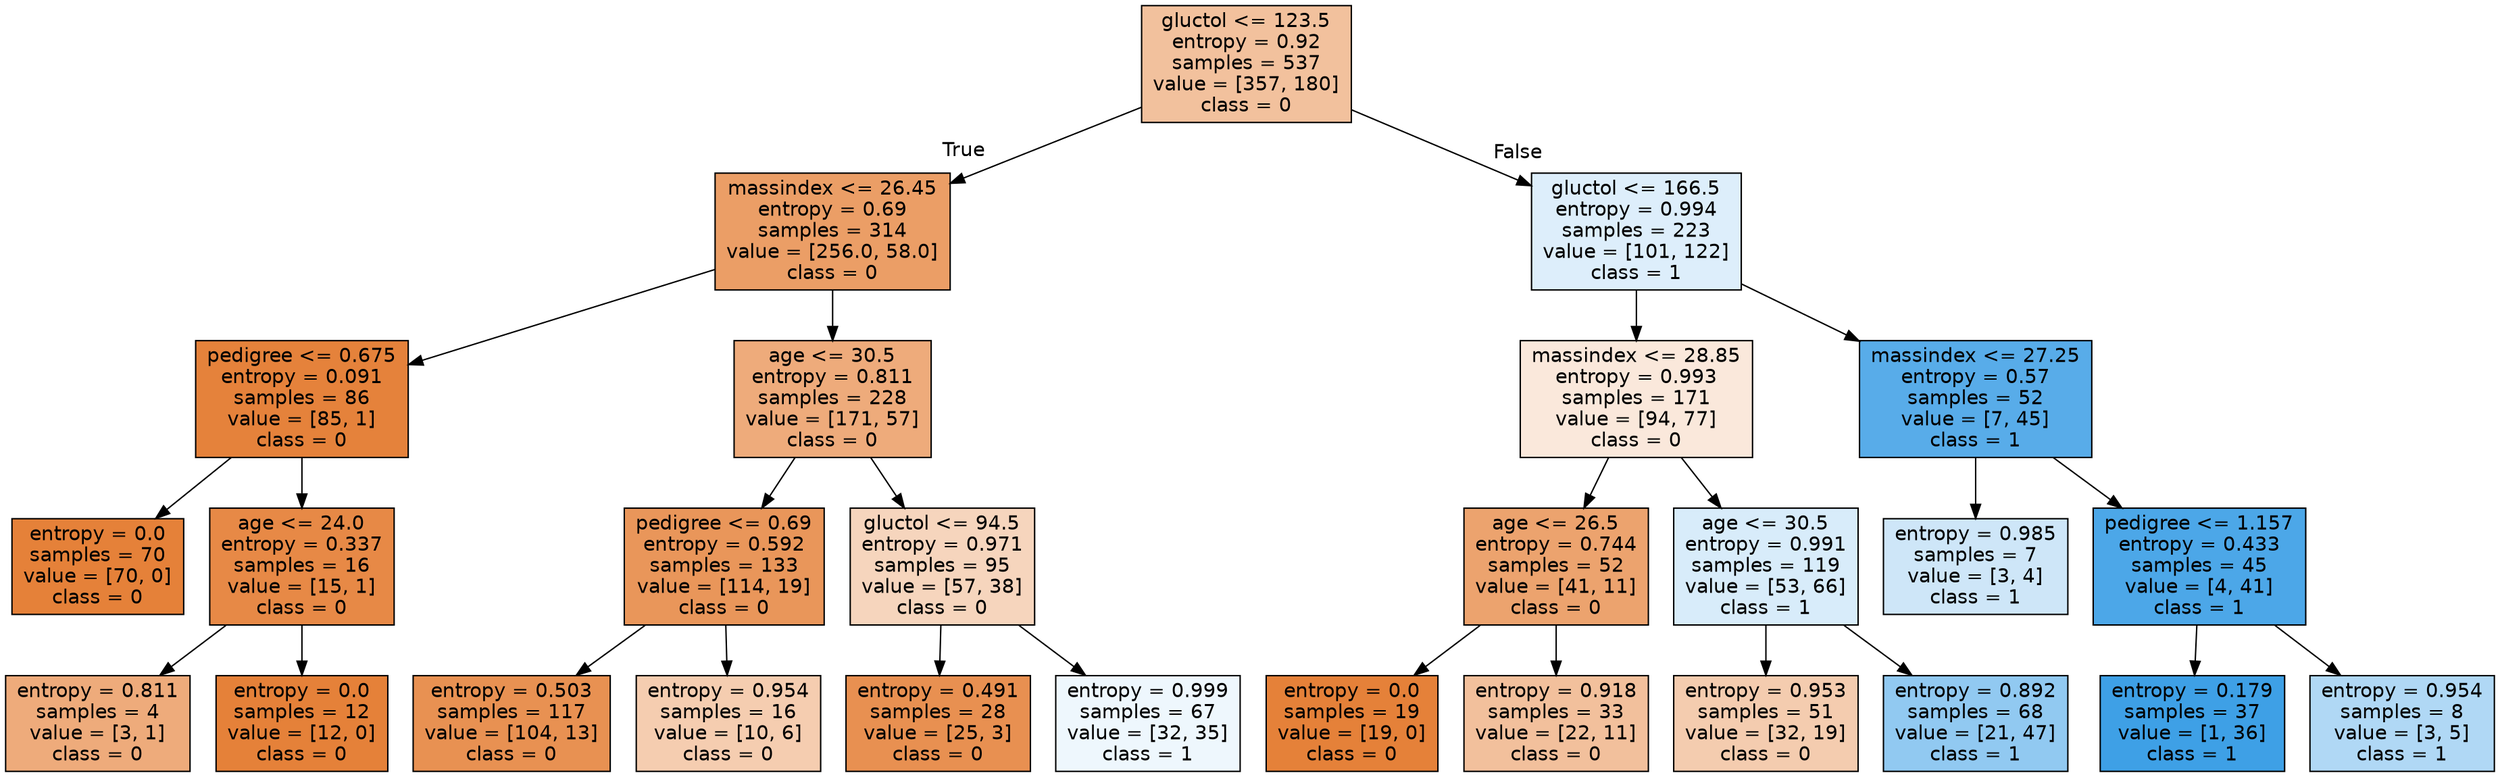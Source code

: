 digraph Tree {
node [shape=box, style="filled", color="black", fontname="helvetica"] ;
edge [fontname="helvetica"] ;
0 [label="gluctol <= 123.5\nentropy = 0.92\nsamples = 537\nvalue = [357, 180]\nclass = 0", fillcolor="#f2c19d"] ;
1 [label="massindex <= 26.45\nentropy = 0.69\nsamples = 314\nvalue = [256.0, 58.0]\nclass = 0", fillcolor="#eb9e66"] ;
0 -> 1 [labeldistance=2.5, labelangle=45, headlabel="True"] ;
2 [label="pedigree <= 0.675\nentropy = 0.091\nsamples = 86\nvalue = [85, 1]\nclass = 0", fillcolor="#e5823b"] ;
1 -> 2 ;
3 [label="entropy = 0.0\nsamples = 70\nvalue = [70, 0]\nclass = 0", fillcolor="#e58139"] ;
2 -> 3 ;
4 [label="age <= 24.0\nentropy = 0.337\nsamples = 16\nvalue = [15, 1]\nclass = 0", fillcolor="#e78946"] ;
2 -> 4 ;
5 [label="entropy = 0.811\nsamples = 4\nvalue = [3, 1]\nclass = 0", fillcolor="#eeab7b"] ;
4 -> 5 ;
6 [label="entropy = 0.0\nsamples = 12\nvalue = [12, 0]\nclass = 0", fillcolor="#e58139"] ;
4 -> 6 ;
7 [label="age <= 30.5\nentropy = 0.811\nsamples = 228\nvalue = [171, 57]\nclass = 0", fillcolor="#eeab7b"] ;
1 -> 7 ;
8 [label="pedigree <= 0.69\nentropy = 0.592\nsamples = 133\nvalue = [114, 19]\nclass = 0", fillcolor="#e9965a"] ;
7 -> 8 ;
9 [label="entropy = 0.503\nsamples = 117\nvalue = [104, 13]\nclass = 0", fillcolor="#e89152"] ;
8 -> 9 ;
10 [label="entropy = 0.954\nsamples = 16\nvalue = [10, 6]\nclass = 0", fillcolor="#f5cdb0"] ;
8 -> 10 ;
11 [label="gluctol <= 94.5\nentropy = 0.971\nsamples = 95\nvalue = [57, 38]\nclass = 0", fillcolor="#f6d5bd"] ;
7 -> 11 ;
12 [label="entropy = 0.491\nsamples = 28\nvalue = [25, 3]\nclass = 0", fillcolor="#e89051"] ;
11 -> 12 ;
13 [label="entropy = 0.999\nsamples = 67\nvalue = [32, 35]\nclass = 1", fillcolor="#eef7fd"] ;
11 -> 13 ;
14 [label="gluctol <= 166.5\nentropy = 0.994\nsamples = 223\nvalue = [101, 122]\nclass = 1", fillcolor="#ddeefb"] ;
0 -> 14 [labeldistance=2.5, labelangle=-45, headlabel="False"] ;
15 [label="massindex <= 28.85\nentropy = 0.993\nsamples = 171\nvalue = [94, 77]\nclass = 0", fillcolor="#fae8db"] ;
14 -> 15 ;
16 [label="age <= 26.5\nentropy = 0.744\nsamples = 52\nvalue = [41, 11]\nclass = 0", fillcolor="#eca36e"] ;
15 -> 16 ;
17 [label="entropy = 0.0\nsamples = 19\nvalue = [19, 0]\nclass = 0", fillcolor="#e58139"] ;
16 -> 17 ;
18 [label="entropy = 0.918\nsamples = 33\nvalue = [22, 11]\nclass = 0", fillcolor="#f2c09c"] ;
16 -> 18 ;
19 [label="age <= 30.5\nentropy = 0.991\nsamples = 119\nvalue = [53, 66]\nclass = 1", fillcolor="#d8ecfa"] ;
15 -> 19 ;
20 [label="entropy = 0.953\nsamples = 51\nvalue = [32, 19]\nclass = 0", fillcolor="#f4ccaf"] ;
19 -> 20 ;
21 [label="entropy = 0.892\nsamples = 68\nvalue = [21, 47]\nclass = 1", fillcolor="#91c9f1"] ;
19 -> 21 ;
22 [label="massindex <= 27.25\nentropy = 0.57\nsamples = 52\nvalue = [7, 45]\nclass = 1", fillcolor="#58ace9"] ;
14 -> 22 ;
23 [label="entropy = 0.985\nsamples = 7\nvalue = [3, 4]\nclass = 1", fillcolor="#cee6f8"] ;
22 -> 23 ;
24 [label="pedigree <= 1.157\nentropy = 0.433\nsamples = 45\nvalue = [4, 41]\nclass = 1", fillcolor="#4ca7e8"] ;
22 -> 24 ;
25 [label="entropy = 0.179\nsamples = 37\nvalue = [1, 36]\nclass = 1", fillcolor="#3ea0e6"] ;
24 -> 25 ;
26 [label="entropy = 0.954\nsamples = 8\nvalue = [3, 5]\nclass = 1", fillcolor="#b0d8f5"] ;
24 -> 26 ;
}